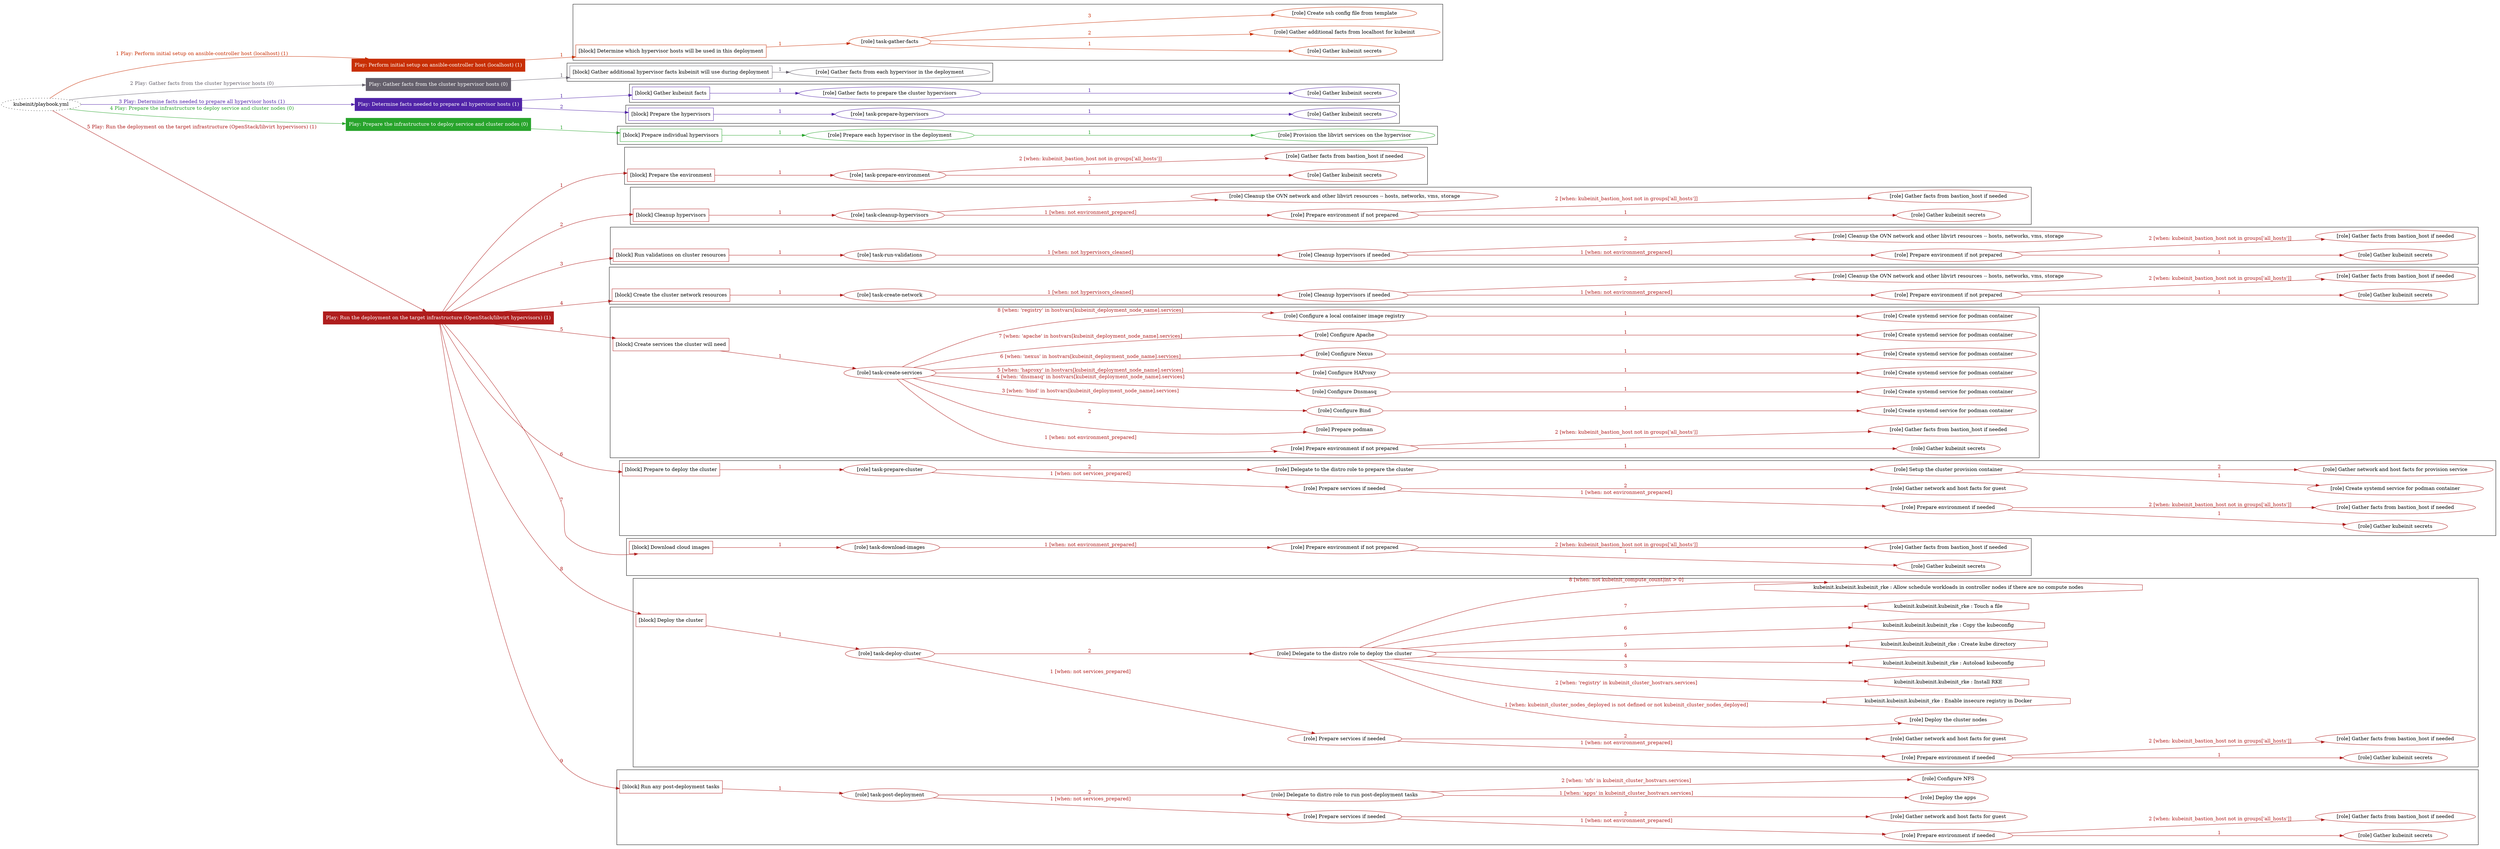 digraph {
	graph [concentrate=true ordering=in rankdir=LR ratio=fill]
	edge [esep=5 sep=10]
	"kubeinit/playbook.yml" [URL="/home/runner/work/kubeinit/kubeinit/kubeinit/playbook.yml" id=playbook_e102ea90 style=dotted]
	"kubeinit/playbook.yml" -> play_6187441b [label="1 Play: Perform initial setup on ansible-controller host (localhost) (1)" color="#c82f04" fontcolor="#c82f04" id=edge_play_6187441b labeltooltip="1 Play: Perform initial setup on ansible-controller host (localhost) (1)" tooltip="1 Play: Perform initial setup on ansible-controller host (localhost) (1)"]
	subgraph "Play: Perform initial setup on ansible-controller host (localhost) (1)" {
		play_6187441b [label="Play: Perform initial setup on ansible-controller host (localhost) (1)" URL="/home/runner/work/kubeinit/kubeinit/kubeinit/playbook.yml" color="#c82f04" fontcolor="#ffffff" id=play_6187441b shape=box style=filled tooltip=localhost]
		play_6187441b -> block_0e5b1574 [label=1 color="#c82f04" fontcolor="#c82f04" id=edge_block_0e5b1574 labeltooltip=1 tooltip=1]
		subgraph cluster_block_0e5b1574 {
			block_0e5b1574 [label="[block] Determine which hypervisor hosts will be used in this deployment" URL="/home/runner/work/kubeinit/kubeinit/kubeinit/playbook.yml" color="#c82f04" id=block_0e5b1574 labeltooltip="Determine which hypervisor hosts will be used in this deployment" shape=box tooltip="Determine which hypervisor hosts will be used in this deployment"]
			block_0e5b1574 -> role_66e6388e [label="1 " color="#c82f04" fontcolor="#c82f04" id=edge_role_66e6388e labeltooltip="1 " tooltip="1 "]
			subgraph "task-gather-facts" {
				role_66e6388e [label="[role] task-gather-facts" URL="/home/runner/work/kubeinit/kubeinit/kubeinit/playbook.yml" color="#c82f04" id=role_66e6388e tooltip="task-gather-facts"]
				role_66e6388e -> role_707f0602 [label="1 " color="#c82f04" fontcolor="#c82f04" id=edge_role_707f0602 labeltooltip="1 " tooltip="1 "]
				subgraph "Gather kubeinit secrets" {
					role_707f0602 [label="[role] Gather kubeinit secrets" URL="/home/runner/.ansible/collections/ansible_collections/kubeinit/kubeinit/roles/kubeinit_prepare/tasks/build_hypervisors_group.yml" color="#c82f04" id=role_707f0602 tooltip="Gather kubeinit secrets"]
				}
				role_66e6388e -> role_6b3d09b1 [label="2 " color="#c82f04" fontcolor="#c82f04" id=edge_role_6b3d09b1 labeltooltip="2 " tooltip="2 "]
				subgraph "Gather additional facts from localhost for kubeinit" {
					role_6b3d09b1 [label="[role] Gather additional facts from localhost for kubeinit" URL="/home/runner/.ansible/collections/ansible_collections/kubeinit/kubeinit/roles/kubeinit_prepare/tasks/build_hypervisors_group.yml" color="#c82f04" id=role_6b3d09b1 tooltip="Gather additional facts from localhost for kubeinit"]
				}
				role_66e6388e -> role_1ed61af4 [label="3 " color="#c82f04" fontcolor="#c82f04" id=edge_role_1ed61af4 labeltooltip="3 " tooltip="3 "]
				subgraph "Create ssh config file from template" {
					role_1ed61af4 [label="[role] Create ssh config file from template" URL="/home/runner/.ansible/collections/ansible_collections/kubeinit/kubeinit/roles/kubeinit_prepare/tasks/build_hypervisors_group.yml" color="#c82f04" id=role_1ed61af4 tooltip="Create ssh config file from template"]
				}
			}
		}
	}
	"kubeinit/playbook.yml" -> play_e022465c [label="2 Play: Gather facts from the cluster hypervisor hosts (0)" color="#65606c" fontcolor="#65606c" id=edge_play_e022465c labeltooltip="2 Play: Gather facts from the cluster hypervisor hosts (0)" tooltip="2 Play: Gather facts from the cluster hypervisor hosts (0)"]
	subgraph "Play: Gather facts from the cluster hypervisor hosts (0)" {
		play_e022465c [label="Play: Gather facts from the cluster hypervisor hosts (0)" URL="/home/runner/work/kubeinit/kubeinit/kubeinit/playbook.yml" color="#65606c" fontcolor="#ffffff" id=play_e022465c shape=box style=filled tooltip="Play: Gather facts from the cluster hypervisor hosts (0)"]
		play_e022465c -> block_4cf8e955 [label=1 color="#65606c" fontcolor="#65606c" id=edge_block_4cf8e955 labeltooltip=1 tooltip=1]
		subgraph cluster_block_4cf8e955 {
			block_4cf8e955 [label="[block] Gather additional hypervisor facts kubeinit will use during deployment" URL="/home/runner/work/kubeinit/kubeinit/kubeinit/playbook.yml" color="#65606c" id=block_4cf8e955 labeltooltip="Gather additional hypervisor facts kubeinit will use during deployment" shape=box tooltip="Gather additional hypervisor facts kubeinit will use during deployment"]
			block_4cf8e955 -> role_28fcd693 [label="1 " color="#65606c" fontcolor="#65606c" id=edge_role_28fcd693 labeltooltip="1 " tooltip="1 "]
			subgraph "Gather facts from each hypervisor in the deployment" {
				role_28fcd693 [label="[role] Gather facts from each hypervisor in the deployment" URL="/home/runner/work/kubeinit/kubeinit/kubeinit/playbook.yml" color="#65606c" id=role_28fcd693 tooltip="Gather facts from each hypervisor in the deployment"]
			}
		}
	}
	"kubeinit/playbook.yml" -> play_ebb158ae [label="3 Play: Determine facts needed to prepare all hypervisor hosts (1)" color="#5124a8" fontcolor="#5124a8" id=edge_play_ebb158ae labeltooltip="3 Play: Determine facts needed to prepare all hypervisor hosts (1)" tooltip="3 Play: Determine facts needed to prepare all hypervisor hosts (1)"]
	subgraph "Play: Determine facts needed to prepare all hypervisor hosts (1)" {
		play_ebb158ae [label="Play: Determine facts needed to prepare all hypervisor hosts (1)" URL="/home/runner/work/kubeinit/kubeinit/kubeinit/playbook.yml" color="#5124a8" fontcolor="#ffffff" id=play_ebb158ae shape=box style=filled tooltip=localhost]
		play_ebb158ae -> block_7562e26b [label=1 color="#5124a8" fontcolor="#5124a8" id=edge_block_7562e26b labeltooltip=1 tooltip=1]
		subgraph cluster_block_7562e26b {
			block_7562e26b [label="[block] Gather kubeinit facts" URL="/home/runner/work/kubeinit/kubeinit/kubeinit/playbook.yml" color="#5124a8" id=block_7562e26b labeltooltip="Gather kubeinit facts" shape=box tooltip="Gather kubeinit facts"]
			block_7562e26b -> role_873d7841 [label="1 " color="#5124a8" fontcolor="#5124a8" id=edge_role_873d7841 labeltooltip="1 " tooltip="1 "]
			subgraph "Gather facts to prepare the cluster hypervisors" {
				role_873d7841 [label="[role] Gather facts to prepare the cluster hypervisors" URL="/home/runner/work/kubeinit/kubeinit/kubeinit/playbook.yml" color="#5124a8" id=role_873d7841 tooltip="Gather facts to prepare the cluster hypervisors"]
				role_873d7841 -> role_19d2da54 [label="1 " color="#5124a8" fontcolor="#5124a8" id=edge_role_19d2da54 labeltooltip="1 " tooltip="1 "]
				subgraph "Gather kubeinit secrets" {
					role_19d2da54 [label="[role] Gather kubeinit secrets" URL="/home/runner/.ansible/collections/ansible_collections/kubeinit/kubeinit/roles/kubeinit_prepare/tasks/gather_kubeinit_facts.yml" color="#5124a8" id=role_19d2da54 tooltip="Gather kubeinit secrets"]
				}
			}
		}
		play_ebb158ae -> block_438fd839 [label=2 color="#5124a8" fontcolor="#5124a8" id=edge_block_438fd839 labeltooltip=2 tooltip=2]
		subgraph cluster_block_438fd839 {
			block_438fd839 [label="[block] Prepare the hypervisors" URL="/home/runner/work/kubeinit/kubeinit/kubeinit/playbook.yml" color="#5124a8" id=block_438fd839 labeltooltip="Prepare the hypervisors" shape=box tooltip="Prepare the hypervisors"]
			block_438fd839 -> role_e4d85076 [label="1 " color="#5124a8" fontcolor="#5124a8" id=edge_role_e4d85076 labeltooltip="1 " tooltip="1 "]
			subgraph "task-prepare-hypervisors" {
				role_e4d85076 [label="[role] task-prepare-hypervisors" URL="/home/runner/work/kubeinit/kubeinit/kubeinit/playbook.yml" color="#5124a8" id=role_e4d85076 tooltip="task-prepare-hypervisors"]
				role_e4d85076 -> role_6e235b58 [label="1 " color="#5124a8" fontcolor="#5124a8" id=edge_role_6e235b58 labeltooltip="1 " tooltip="1 "]
				subgraph "Gather kubeinit secrets" {
					role_6e235b58 [label="[role] Gather kubeinit secrets" URL="/home/runner/.ansible/collections/ansible_collections/kubeinit/kubeinit/roles/kubeinit_prepare/tasks/gather_kubeinit_facts.yml" color="#5124a8" id=role_6e235b58 tooltip="Gather kubeinit secrets"]
				}
			}
		}
	}
	"kubeinit/playbook.yml" -> play_1bfe6e04 [label="4 Play: Prepare the infrastructure to deploy service and cluster nodes (0)" color="#28a42c" fontcolor="#28a42c" id=edge_play_1bfe6e04 labeltooltip="4 Play: Prepare the infrastructure to deploy service and cluster nodes (0)" tooltip="4 Play: Prepare the infrastructure to deploy service and cluster nodes (0)"]
	subgraph "Play: Prepare the infrastructure to deploy service and cluster nodes (0)" {
		play_1bfe6e04 [label="Play: Prepare the infrastructure to deploy service and cluster nodes (0)" URL="/home/runner/work/kubeinit/kubeinit/kubeinit/playbook.yml" color="#28a42c" fontcolor="#ffffff" id=play_1bfe6e04 shape=box style=filled tooltip="Play: Prepare the infrastructure to deploy service and cluster nodes (0)"]
		play_1bfe6e04 -> block_9d0c954e [label=1 color="#28a42c" fontcolor="#28a42c" id=edge_block_9d0c954e labeltooltip=1 tooltip=1]
		subgraph cluster_block_9d0c954e {
			block_9d0c954e [label="[block] Prepare individual hypervisors" URL="/home/runner/work/kubeinit/kubeinit/kubeinit/playbook.yml" color="#28a42c" id=block_9d0c954e labeltooltip="Prepare individual hypervisors" shape=box tooltip="Prepare individual hypervisors"]
			block_9d0c954e -> role_a74d2765 [label="1 " color="#28a42c" fontcolor="#28a42c" id=edge_role_a74d2765 labeltooltip="1 " tooltip="1 "]
			subgraph "Prepare each hypervisor in the deployment" {
				role_a74d2765 [label="[role] Prepare each hypervisor in the deployment" URL="/home/runner/work/kubeinit/kubeinit/kubeinit/playbook.yml" color="#28a42c" id=role_a74d2765 tooltip="Prepare each hypervisor in the deployment"]
				role_a74d2765 -> role_f6eb608c [label="1 " color="#28a42c" fontcolor="#28a42c" id=edge_role_f6eb608c labeltooltip="1 " tooltip="1 "]
				subgraph "Provision the libvirt services on the hypervisor" {
					role_f6eb608c [label="[role] Provision the libvirt services on the hypervisor" URL="/home/runner/.ansible/collections/ansible_collections/kubeinit/kubeinit/roles/kubeinit_prepare/tasks/prepare_hypervisor.yml" color="#28a42c" id=role_f6eb608c tooltip="Provision the libvirt services on the hypervisor"]
				}
			}
		}
	}
	"kubeinit/playbook.yml" -> play_46f5ebb6 [label="5 Play: Run the deployment on the target infrastructure (OpenStack/libvirt hypervisors) (1)" color="#af1d1d" fontcolor="#af1d1d" id=edge_play_46f5ebb6 labeltooltip="5 Play: Run the deployment on the target infrastructure (OpenStack/libvirt hypervisors) (1)" tooltip="5 Play: Run the deployment on the target infrastructure (OpenStack/libvirt hypervisors) (1)"]
	subgraph "Play: Run the deployment on the target infrastructure (OpenStack/libvirt hypervisors) (1)" {
		play_46f5ebb6 [label="Play: Run the deployment on the target infrastructure (OpenStack/libvirt hypervisors) (1)" URL="/home/runner/work/kubeinit/kubeinit/kubeinit/playbook.yml" color="#af1d1d" fontcolor="#ffffff" id=play_46f5ebb6 shape=box style=filled tooltip=localhost]
		play_46f5ebb6 -> block_1b10bfa4 [label=1 color="#af1d1d" fontcolor="#af1d1d" id=edge_block_1b10bfa4 labeltooltip=1 tooltip=1]
		subgraph cluster_block_1b10bfa4 {
			block_1b10bfa4 [label="[block] Prepare the environment" URL="/home/runner/work/kubeinit/kubeinit/kubeinit/playbook.yml" color="#af1d1d" id=block_1b10bfa4 labeltooltip="Prepare the environment" shape=box tooltip="Prepare the environment"]
			block_1b10bfa4 -> role_88569861 [label="1 " color="#af1d1d" fontcolor="#af1d1d" id=edge_role_88569861 labeltooltip="1 " tooltip="1 "]
			subgraph "task-prepare-environment" {
				role_88569861 [label="[role] task-prepare-environment" URL="/home/runner/work/kubeinit/kubeinit/kubeinit/playbook.yml" color="#af1d1d" id=role_88569861 tooltip="task-prepare-environment"]
				role_88569861 -> role_0ba57c94 [label="1 " color="#af1d1d" fontcolor="#af1d1d" id=edge_role_0ba57c94 labeltooltip="1 " tooltip="1 "]
				subgraph "Gather kubeinit secrets" {
					role_0ba57c94 [label="[role] Gather kubeinit secrets" URL="/home/runner/.ansible/collections/ansible_collections/kubeinit/kubeinit/roles/kubeinit_prepare/tasks/gather_kubeinit_facts.yml" color="#af1d1d" id=role_0ba57c94 tooltip="Gather kubeinit secrets"]
				}
				role_88569861 -> role_d07aa9e9 [label="2 [when: kubeinit_bastion_host not in groups['all_hosts']]" color="#af1d1d" fontcolor="#af1d1d" id=edge_role_d07aa9e9 labeltooltip="2 [when: kubeinit_bastion_host not in groups['all_hosts']]" tooltip="2 [when: kubeinit_bastion_host not in groups['all_hosts']]"]
				subgraph "Gather facts from bastion_host if needed" {
					role_d07aa9e9 [label="[role] Gather facts from bastion_host if needed" URL="/home/runner/.ansible/collections/ansible_collections/kubeinit/kubeinit/roles/kubeinit_prepare/tasks/main.yml" color="#af1d1d" id=role_d07aa9e9 tooltip="Gather facts from bastion_host if needed"]
				}
			}
		}
		play_46f5ebb6 -> block_7d808171 [label=2 color="#af1d1d" fontcolor="#af1d1d" id=edge_block_7d808171 labeltooltip=2 tooltip=2]
		subgraph cluster_block_7d808171 {
			block_7d808171 [label="[block] Cleanup hypervisors" URL="/home/runner/work/kubeinit/kubeinit/kubeinit/playbook.yml" color="#af1d1d" id=block_7d808171 labeltooltip="Cleanup hypervisors" shape=box tooltip="Cleanup hypervisors"]
			block_7d808171 -> role_8ce856da [label="1 " color="#af1d1d" fontcolor="#af1d1d" id=edge_role_8ce856da labeltooltip="1 " tooltip="1 "]
			subgraph "task-cleanup-hypervisors" {
				role_8ce856da [label="[role] task-cleanup-hypervisors" URL="/home/runner/work/kubeinit/kubeinit/kubeinit/playbook.yml" color="#af1d1d" id=role_8ce856da tooltip="task-cleanup-hypervisors"]
				role_8ce856da -> role_08b3b319 [label="1 [when: not environment_prepared]" color="#af1d1d" fontcolor="#af1d1d" id=edge_role_08b3b319 labeltooltip="1 [when: not environment_prepared]" tooltip="1 [when: not environment_prepared]"]
				subgraph "Prepare environment if not prepared" {
					role_08b3b319 [label="[role] Prepare environment if not prepared" URL="/home/runner/.ansible/collections/ansible_collections/kubeinit/kubeinit/roles/kubeinit_libvirt/tasks/cleanup_hypervisors.yml" color="#af1d1d" id=role_08b3b319 tooltip="Prepare environment if not prepared"]
					role_08b3b319 -> role_3451d507 [label="1 " color="#af1d1d" fontcolor="#af1d1d" id=edge_role_3451d507 labeltooltip="1 " tooltip="1 "]
					subgraph "Gather kubeinit secrets" {
						role_3451d507 [label="[role] Gather kubeinit secrets" URL="/home/runner/.ansible/collections/ansible_collections/kubeinit/kubeinit/roles/kubeinit_prepare/tasks/gather_kubeinit_facts.yml" color="#af1d1d" id=role_3451d507 tooltip="Gather kubeinit secrets"]
					}
					role_08b3b319 -> role_2ed86957 [label="2 [when: kubeinit_bastion_host not in groups['all_hosts']]" color="#af1d1d" fontcolor="#af1d1d" id=edge_role_2ed86957 labeltooltip="2 [when: kubeinit_bastion_host not in groups['all_hosts']]" tooltip="2 [when: kubeinit_bastion_host not in groups['all_hosts']]"]
					subgraph "Gather facts from bastion_host if needed" {
						role_2ed86957 [label="[role] Gather facts from bastion_host if needed" URL="/home/runner/.ansible/collections/ansible_collections/kubeinit/kubeinit/roles/kubeinit_prepare/tasks/main.yml" color="#af1d1d" id=role_2ed86957 tooltip="Gather facts from bastion_host if needed"]
					}
				}
				role_8ce856da -> role_ced859a7 [label="2 " color="#af1d1d" fontcolor="#af1d1d" id=edge_role_ced859a7 labeltooltip="2 " tooltip="2 "]
				subgraph "Cleanup the OVN network and other libvirt resources -- hosts, networks, vms, storage" {
					role_ced859a7 [label="[role] Cleanup the OVN network and other libvirt resources -- hosts, networks, vms, storage" URL="/home/runner/.ansible/collections/ansible_collections/kubeinit/kubeinit/roles/kubeinit_libvirt/tasks/cleanup_hypervisors.yml" color="#af1d1d" id=role_ced859a7 tooltip="Cleanup the OVN network and other libvirt resources -- hosts, networks, vms, storage"]
				}
			}
		}
		play_46f5ebb6 -> block_68f92ebb [label=3 color="#af1d1d" fontcolor="#af1d1d" id=edge_block_68f92ebb labeltooltip=3 tooltip=3]
		subgraph cluster_block_68f92ebb {
			block_68f92ebb [label="[block] Run validations on cluster resources" URL="/home/runner/work/kubeinit/kubeinit/kubeinit/playbook.yml" color="#af1d1d" id=block_68f92ebb labeltooltip="Run validations on cluster resources" shape=box tooltip="Run validations on cluster resources"]
			block_68f92ebb -> role_139b3692 [label="1 " color="#af1d1d" fontcolor="#af1d1d" id=edge_role_139b3692 labeltooltip="1 " tooltip="1 "]
			subgraph "task-run-validations" {
				role_139b3692 [label="[role] task-run-validations" URL="/home/runner/work/kubeinit/kubeinit/kubeinit/playbook.yml" color="#af1d1d" id=role_139b3692 tooltip="task-run-validations"]
				role_139b3692 -> role_62ed8fa6 [label="1 [when: not hypervisors_cleaned]" color="#af1d1d" fontcolor="#af1d1d" id=edge_role_62ed8fa6 labeltooltip="1 [when: not hypervisors_cleaned]" tooltip="1 [when: not hypervisors_cleaned]"]
				subgraph "Cleanup hypervisors if needed" {
					role_62ed8fa6 [label="[role] Cleanup hypervisors if needed" URL="/home/runner/.ansible/collections/ansible_collections/kubeinit/kubeinit/roles/kubeinit_validations/tasks/main.yml" color="#af1d1d" id=role_62ed8fa6 tooltip="Cleanup hypervisors if needed"]
					role_62ed8fa6 -> role_ff6bb564 [label="1 [when: not environment_prepared]" color="#af1d1d" fontcolor="#af1d1d" id=edge_role_ff6bb564 labeltooltip="1 [when: not environment_prepared]" tooltip="1 [when: not environment_prepared]"]
					subgraph "Prepare environment if not prepared" {
						role_ff6bb564 [label="[role] Prepare environment if not prepared" URL="/home/runner/.ansible/collections/ansible_collections/kubeinit/kubeinit/roles/kubeinit_libvirt/tasks/cleanup_hypervisors.yml" color="#af1d1d" id=role_ff6bb564 tooltip="Prepare environment if not prepared"]
						role_ff6bb564 -> role_ecf41df1 [label="1 " color="#af1d1d" fontcolor="#af1d1d" id=edge_role_ecf41df1 labeltooltip="1 " tooltip="1 "]
						subgraph "Gather kubeinit secrets" {
							role_ecf41df1 [label="[role] Gather kubeinit secrets" URL="/home/runner/.ansible/collections/ansible_collections/kubeinit/kubeinit/roles/kubeinit_prepare/tasks/gather_kubeinit_facts.yml" color="#af1d1d" id=role_ecf41df1 tooltip="Gather kubeinit secrets"]
						}
						role_ff6bb564 -> role_4d4f5a2f [label="2 [when: kubeinit_bastion_host not in groups['all_hosts']]" color="#af1d1d" fontcolor="#af1d1d" id=edge_role_4d4f5a2f labeltooltip="2 [when: kubeinit_bastion_host not in groups['all_hosts']]" tooltip="2 [when: kubeinit_bastion_host not in groups['all_hosts']]"]
						subgraph "Gather facts from bastion_host if needed" {
							role_4d4f5a2f [label="[role] Gather facts from bastion_host if needed" URL="/home/runner/.ansible/collections/ansible_collections/kubeinit/kubeinit/roles/kubeinit_prepare/tasks/main.yml" color="#af1d1d" id=role_4d4f5a2f tooltip="Gather facts from bastion_host if needed"]
						}
					}
					role_62ed8fa6 -> role_68383c48 [label="2 " color="#af1d1d" fontcolor="#af1d1d" id=edge_role_68383c48 labeltooltip="2 " tooltip="2 "]
					subgraph "Cleanup the OVN network and other libvirt resources -- hosts, networks, vms, storage" {
						role_68383c48 [label="[role] Cleanup the OVN network and other libvirt resources -- hosts, networks, vms, storage" URL="/home/runner/.ansible/collections/ansible_collections/kubeinit/kubeinit/roles/kubeinit_libvirt/tasks/cleanup_hypervisors.yml" color="#af1d1d" id=role_68383c48 tooltip="Cleanup the OVN network and other libvirt resources -- hosts, networks, vms, storage"]
					}
				}
			}
		}
		play_46f5ebb6 -> block_bd8ee1a8 [label=4 color="#af1d1d" fontcolor="#af1d1d" id=edge_block_bd8ee1a8 labeltooltip=4 tooltip=4]
		subgraph cluster_block_bd8ee1a8 {
			block_bd8ee1a8 [label="[block] Create the cluster network resources" URL="/home/runner/work/kubeinit/kubeinit/kubeinit/playbook.yml" color="#af1d1d" id=block_bd8ee1a8 labeltooltip="Create the cluster network resources" shape=box tooltip="Create the cluster network resources"]
			block_bd8ee1a8 -> role_d8ff86d9 [label="1 " color="#af1d1d" fontcolor="#af1d1d" id=edge_role_d8ff86d9 labeltooltip="1 " tooltip="1 "]
			subgraph "task-create-network" {
				role_d8ff86d9 [label="[role] task-create-network" URL="/home/runner/work/kubeinit/kubeinit/kubeinit/playbook.yml" color="#af1d1d" id=role_d8ff86d9 tooltip="task-create-network"]
				role_d8ff86d9 -> role_20b65e3b [label="1 [when: not hypervisors_cleaned]" color="#af1d1d" fontcolor="#af1d1d" id=edge_role_20b65e3b labeltooltip="1 [when: not hypervisors_cleaned]" tooltip="1 [when: not hypervisors_cleaned]"]
				subgraph "Cleanup hypervisors if needed" {
					role_20b65e3b [label="[role] Cleanup hypervisors if needed" URL="/home/runner/.ansible/collections/ansible_collections/kubeinit/kubeinit/roles/kubeinit_libvirt/tasks/create_network.yml" color="#af1d1d" id=role_20b65e3b tooltip="Cleanup hypervisors if needed"]
					role_20b65e3b -> role_d666315d [label="1 [when: not environment_prepared]" color="#af1d1d" fontcolor="#af1d1d" id=edge_role_d666315d labeltooltip="1 [when: not environment_prepared]" tooltip="1 [when: not environment_prepared]"]
					subgraph "Prepare environment if not prepared" {
						role_d666315d [label="[role] Prepare environment if not prepared" URL="/home/runner/.ansible/collections/ansible_collections/kubeinit/kubeinit/roles/kubeinit_libvirt/tasks/cleanup_hypervisors.yml" color="#af1d1d" id=role_d666315d tooltip="Prepare environment if not prepared"]
						role_d666315d -> role_b00c8eaf [label="1 " color="#af1d1d" fontcolor="#af1d1d" id=edge_role_b00c8eaf labeltooltip="1 " tooltip="1 "]
						subgraph "Gather kubeinit secrets" {
							role_b00c8eaf [label="[role] Gather kubeinit secrets" URL="/home/runner/.ansible/collections/ansible_collections/kubeinit/kubeinit/roles/kubeinit_prepare/tasks/gather_kubeinit_facts.yml" color="#af1d1d" id=role_b00c8eaf tooltip="Gather kubeinit secrets"]
						}
						role_d666315d -> role_712a1bcb [label="2 [when: kubeinit_bastion_host not in groups['all_hosts']]" color="#af1d1d" fontcolor="#af1d1d" id=edge_role_712a1bcb labeltooltip="2 [when: kubeinit_bastion_host not in groups['all_hosts']]" tooltip="2 [when: kubeinit_bastion_host not in groups['all_hosts']]"]
						subgraph "Gather facts from bastion_host if needed" {
							role_712a1bcb [label="[role] Gather facts from bastion_host if needed" URL="/home/runner/.ansible/collections/ansible_collections/kubeinit/kubeinit/roles/kubeinit_prepare/tasks/main.yml" color="#af1d1d" id=role_712a1bcb tooltip="Gather facts from bastion_host if needed"]
						}
					}
					role_20b65e3b -> role_858050f7 [label="2 " color="#af1d1d" fontcolor="#af1d1d" id=edge_role_858050f7 labeltooltip="2 " tooltip="2 "]
					subgraph "Cleanup the OVN network and other libvirt resources -- hosts, networks, vms, storage" {
						role_858050f7 [label="[role] Cleanup the OVN network and other libvirt resources -- hosts, networks, vms, storage" URL="/home/runner/.ansible/collections/ansible_collections/kubeinit/kubeinit/roles/kubeinit_libvirt/tasks/cleanup_hypervisors.yml" color="#af1d1d" id=role_858050f7 tooltip="Cleanup the OVN network and other libvirt resources -- hosts, networks, vms, storage"]
					}
				}
			}
		}
		play_46f5ebb6 -> block_fbc348f7 [label=5 color="#af1d1d" fontcolor="#af1d1d" id=edge_block_fbc348f7 labeltooltip=5 tooltip=5]
		subgraph cluster_block_fbc348f7 {
			block_fbc348f7 [label="[block] Create services the cluster will need" URL="/home/runner/work/kubeinit/kubeinit/kubeinit/playbook.yml" color="#af1d1d" id=block_fbc348f7 labeltooltip="Create services the cluster will need" shape=box tooltip="Create services the cluster will need"]
			block_fbc348f7 -> role_3e7c27b5 [label="1 " color="#af1d1d" fontcolor="#af1d1d" id=edge_role_3e7c27b5 labeltooltip="1 " tooltip="1 "]
			subgraph "task-create-services" {
				role_3e7c27b5 [label="[role] task-create-services" URL="/home/runner/work/kubeinit/kubeinit/kubeinit/playbook.yml" color="#af1d1d" id=role_3e7c27b5 tooltip="task-create-services"]
				role_3e7c27b5 -> role_a74c0888 [label="1 [when: not environment_prepared]" color="#af1d1d" fontcolor="#af1d1d" id=edge_role_a74c0888 labeltooltip="1 [when: not environment_prepared]" tooltip="1 [when: not environment_prepared]"]
				subgraph "Prepare environment if not prepared" {
					role_a74c0888 [label="[role] Prepare environment if not prepared" URL="/home/runner/.ansible/collections/ansible_collections/kubeinit/kubeinit/roles/kubeinit_services/tasks/main.yml" color="#af1d1d" id=role_a74c0888 tooltip="Prepare environment if not prepared"]
					role_a74c0888 -> role_619fbca6 [label="1 " color="#af1d1d" fontcolor="#af1d1d" id=edge_role_619fbca6 labeltooltip="1 " tooltip="1 "]
					subgraph "Gather kubeinit secrets" {
						role_619fbca6 [label="[role] Gather kubeinit secrets" URL="/home/runner/.ansible/collections/ansible_collections/kubeinit/kubeinit/roles/kubeinit_prepare/tasks/gather_kubeinit_facts.yml" color="#af1d1d" id=role_619fbca6 tooltip="Gather kubeinit secrets"]
					}
					role_a74c0888 -> role_47551ca8 [label="2 [when: kubeinit_bastion_host not in groups['all_hosts']]" color="#af1d1d" fontcolor="#af1d1d" id=edge_role_47551ca8 labeltooltip="2 [when: kubeinit_bastion_host not in groups['all_hosts']]" tooltip="2 [when: kubeinit_bastion_host not in groups['all_hosts']]"]
					subgraph "Gather facts from bastion_host if needed" {
						role_47551ca8 [label="[role] Gather facts from bastion_host if needed" URL="/home/runner/.ansible/collections/ansible_collections/kubeinit/kubeinit/roles/kubeinit_prepare/tasks/main.yml" color="#af1d1d" id=role_47551ca8 tooltip="Gather facts from bastion_host if needed"]
					}
				}
				role_3e7c27b5 -> role_11b1e13f [label="2 " color="#af1d1d" fontcolor="#af1d1d" id=edge_role_11b1e13f labeltooltip="2 " tooltip="2 "]
				subgraph "Prepare podman" {
					role_11b1e13f [label="[role] Prepare podman" URL="/home/runner/.ansible/collections/ansible_collections/kubeinit/kubeinit/roles/kubeinit_services/tasks/00_create_service_pod.yml" color="#af1d1d" id=role_11b1e13f tooltip="Prepare podman"]
				}
				role_3e7c27b5 -> role_d62b4b9b [label="3 [when: 'bind' in hostvars[kubeinit_deployment_node_name].services]" color="#af1d1d" fontcolor="#af1d1d" id=edge_role_d62b4b9b labeltooltip="3 [when: 'bind' in hostvars[kubeinit_deployment_node_name].services]" tooltip="3 [when: 'bind' in hostvars[kubeinit_deployment_node_name].services]"]
				subgraph "Configure Bind" {
					role_d62b4b9b [label="[role] Configure Bind" URL="/home/runner/.ansible/collections/ansible_collections/kubeinit/kubeinit/roles/kubeinit_services/tasks/start_services_containers.yml" color="#af1d1d" id=role_d62b4b9b tooltip="Configure Bind"]
					role_d62b4b9b -> role_306e8487 [label="1 " color="#af1d1d" fontcolor="#af1d1d" id=edge_role_306e8487 labeltooltip="1 " tooltip="1 "]
					subgraph "Create systemd service for podman container" {
						role_306e8487 [label="[role] Create systemd service for podman container" URL="/home/runner/.ansible/collections/ansible_collections/kubeinit/kubeinit/roles/kubeinit_bind/tasks/main.yml" color="#af1d1d" id=role_306e8487 tooltip="Create systemd service for podman container"]
					}
				}
				role_3e7c27b5 -> role_767da87e [label="4 [when: 'dnsmasq' in hostvars[kubeinit_deployment_node_name].services]" color="#af1d1d" fontcolor="#af1d1d" id=edge_role_767da87e labeltooltip="4 [when: 'dnsmasq' in hostvars[kubeinit_deployment_node_name].services]" tooltip="4 [when: 'dnsmasq' in hostvars[kubeinit_deployment_node_name].services]"]
				subgraph "Configure Dnsmasq" {
					role_767da87e [label="[role] Configure Dnsmasq" URL="/home/runner/.ansible/collections/ansible_collections/kubeinit/kubeinit/roles/kubeinit_services/tasks/start_services_containers.yml" color="#af1d1d" id=role_767da87e tooltip="Configure Dnsmasq"]
					role_767da87e -> role_05e4fff7 [label="1 " color="#af1d1d" fontcolor="#af1d1d" id=edge_role_05e4fff7 labeltooltip="1 " tooltip="1 "]
					subgraph "Create systemd service for podman container" {
						role_05e4fff7 [label="[role] Create systemd service for podman container" URL="/home/runner/.ansible/collections/ansible_collections/kubeinit/kubeinit/roles/kubeinit_dnsmasq/tasks/main.yml" color="#af1d1d" id=role_05e4fff7 tooltip="Create systemd service for podman container"]
					}
				}
				role_3e7c27b5 -> role_34b21b4b [label="5 [when: 'haproxy' in hostvars[kubeinit_deployment_node_name].services]" color="#af1d1d" fontcolor="#af1d1d" id=edge_role_34b21b4b labeltooltip="5 [when: 'haproxy' in hostvars[kubeinit_deployment_node_name].services]" tooltip="5 [when: 'haproxy' in hostvars[kubeinit_deployment_node_name].services]"]
				subgraph "Configure HAProxy" {
					role_34b21b4b [label="[role] Configure HAProxy" URL="/home/runner/.ansible/collections/ansible_collections/kubeinit/kubeinit/roles/kubeinit_services/tasks/start_services_containers.yml" color="#af1d1d" id=role_34b21b4b tooltip="Configure HAProxy"]
					role_34b21b4b -> role_740d54e0 [label="1 " color="#af1d1d" fontcolor="#af1d1d" id=edge_role_740d54e0 labeltooltip="1 " tooltip="1 "]
					subgraph "Create systemd service for podman container" {
						role_740d54e0 [label="[role] Create systemd service for podman container" URL="/home/runner/.ansible/collections/ansible_collections/kubeinit/kubeinit/roles/kubeinit_haproxy/tasks/main.yml" color="#af1d1d" id=role_740d54e0 tooltip="Create systemd service for podman container"]
					}
				}
				role_3e7c27b5 -> role_93412c89 [label="6 [when: 'nexus' in hostvars[kubeinit_deployment_node_name].services]" color="#af1d1d" fontcolor="#af1d1d" id=edge_role_93412c89 labeltooltip="6 [when: 'nexus' in hostvars[kubeinit_deployment_node_name].services]" tooltip="6 [when: 'nexus' in hostvars[kubeinit_deployment_node_name].services]"]
				subgraph "Configure Nexus" {
					role_93412c89 [label="[role] Configure Nexus" URL="/home/runner/.ansible/collections/ansible_collections/kubeinit/kubeinit/roles/kubeinit_services/tasks/start_services_containers.yml" color="#af1d1d" id=role_93412c89 tooltip="Configure Nexus"]
					role_93412c89 -> role_40200708 [label="1 " color="#af1d1d" fontcolor="#af1d1d" id=edge_role_40200708 labeltooltip="1 " tooltip="1 "]
					subgraph "Create systemd service for podman container" {
						role_40200708 [label="[role] Create systemd service for podman container" URL="/home/runner/.ansible/collections/ansible_collections/kubeinit/kubeinit/roles/kubeinit_nexus/tasks/main.yml" color="#af1d1d" id=role_40200708 tooltip="Create systemd service for podman container"]
					}
				}
				role_3e7c27b5 -> role_af8f3cd7 [label="7 [when: 'apache' in hostvars[kubeinit_deployment_node_name].services]" color="#af1d1d" fontcolor="#af1d1d" id=edge_role_af8f3cd7 labeltooltip="7 [when: 'apache' in hostvars[kubeinit_deployment_node_name].services]" tooltip="7 [when: 'apache' in hostvars[kubeinit_deployment_node_name].services]"]
				subgraph "Configure Apache" {
					role_af8f3cd7 [label="[role] Configure Apache" URL="/home/runner/.ansible/collections/ansible_collections/kubeinit/kubeinit/roles/kubeinit_services/tasks/start_services_containers.yml" color="#af1d1d" id=role_af8f3cd7 tooltip="Configure Apache"]
					role_af8f3cd7 -> role_8a6e2778 [label="1 " color="#af1d1d" fontcolor="#af1d1d" id=edge_role_8a6e2778 labeltooltip="1 " tooltip="1 "]
					subgraph "Create systemd service for podman container" {
						role_8a6e2778 [label="[role] Create systemd service for podman container" URL="/home/runner/.ansible/collections/ansible_collections/kubeinit/kubeinit/roles/kubeinit_apache/tasks/main.yml" color="#af1d1d" id=role_8a6e2778 tooltip="Create systemd service for podman container"]
					}
				}
				role_3e7c27b5 -> role_31c04c43 [label="8 [when: 'registry' in hostvars[kubeinit_deployment_node_name].services]" color="#af1d1d" fontcolor="#af1d1d" id=edge_role_31c04c43 labeltooltip="8 [when: 'registry' in hostvars[kubeinit_deployment_node_name].services]" tooltip="8 [when: 'registry' in hostvars[kubeinit_deployment_node_name].services]"]
				subgraph "Configure a local container image registry" {
					role_31c04c43 [label="[role] Configure a local container image registry" URL="/home/runner/.ansible/collections/ansible_collections/kubeinit/kubeinit/roles/kubeinit_services/tasks/start_services_containers.yml" color="#af1d1d" id=role_31c04c43 tooltip="Configure a local container image registry"]
					role_31c04c43 -> role_ff8c07e6 [label="1 " color="#af1d1d" fontcolor="#af1d1d" id=edge_role_ff8c07e6 labeltooltip="1 " tooltip="1 "]
					subgraph "Create systemd service for podman container" {
						role_ff8c07e6 [label="[role] Create systemd service for podman container" URL="/home/runner/.ansible/collections/ansible_collections/kubeinit/kubeinit/roles/kubeinit_registry/tasks/main.yml" color="#af1d1d" id=role_ff8c07e6 tooltip="Create systemd service for podman container"]
					}
				}
			}
		}
		play_46f5ebb6 -> block_e5432b48 [label=6 color="#af1d1d" fontcolor="#af1d1d" id=edge_block_e5432b48 labeltooltip=6 tooltip=6]
		subgraph cluster_block_e5432b48 {
			block_e5432b48 [label="[block] Prepare to deploy the cluster" URL="/home/runner/work/kubeinit/kubeinit/kubeinit/playbook.yml" color="#af1d1d" id=block_e5432b48 labeltooltip="Prepare to deploy the cluster" shape=box tooltip="Prepare to deploy the cluster"]
			block_e5432b48 -> role_e4293fcf [label="1 " color="#af1d1d" fontcolor="#af1d1d" id=edge_role_e4293fcf labeltooltip="1 " tooltip="1 "]
			subgraph "task-prepare-cluster" {
				role_e4293fcf [label="[role] task-prepare-cluster" URL="/home/runner/work/kubeinit/kubeinit/kubeinit/playbook.yml" color="#af1d1d" id=role_e4293fcf tooltip="task-prepare-cluster"]
				role_e4293fcf -> role_246a6dfb [label="1 [when: not services_prepared]" color="#af1d1d" fontcolor="#af1d1d" id=edge_role_246a6dfb labeltooltip="1 [when: not services_prepared]" tooltip="1 [when: not services_prepared]"]
				subgraph "Prepare services if needed" {
					role_246a6dfb [label="[role] Prepare services if needed" URL="/home/runner/.ansible/collections/ansible_collections/kubeinit/kubeinit/roles/kubeinit_prepare/tasks/prepare_cluster.yml" color="#af1d1d" id=role_246a6dfb tooltip="Prepare services if needed"]
					role_246a6dfb -> role_3dad5d61 [label="1 [when: not environment_prepared]" color="#af1d1d" fontcolor="#af1d1d" id=edge_role_3dad5d61 labeltooltip="1 [when: not environment_prepared]" tooltip="1 [when: not environment_prepared]"]
					subgraph "Prepare environment if needed" {
						role_3dad5d61 [label="[role] Prepare environment if needed" URL="/home/runner/.ansible/collections/ansible_collections/kubeinit/kubeinit/roles/kubeinit_services/tasks/prepare_services.yml" color="#af1d1d" id=role_3dad5d61 tooltip="Prepare environment if needed"]
						role_3dad5d61 -> role_0bd0f9fb [label="1 " color="#af1d1d" fontcolor="#af1d1d" id=edge_role_0bd0f9fb labeltooltip="1 " tooltip="1 "]
						subgraph "Gather kubeinit secrets" {
							role_0bd0f9fb [label="[role] Gather kubeinit secrets" URL="/home/runner/.ansible/collections/ansible_collections/kubeinit/kubeinit/roles/kubeinit_prepare/tasks/gather_kubeinit_facts.yml" color="#af1d1d" id=role_0bd0f9fb tooltip="Gather kubeinit secrets"]
						}
						role_3dad5d61 -> role_53359d5f [label="2 [when: kubeinit_bastion_host not in groups['all_hosts']]" color="#af1d1d" fontcolor="#af1d1d" id=edge_role_53359d5f labeltooltip="2 [when: kubeinit_bastion_host not in groups['all_hosts']]" tooltip="2 [when: kubeinit_bastion_host not in groups['all_hosts']]"]
						subgraph "Gather facts from bastion_host if needed" {
							role_53359d5f [label="[role] Gather facts from bastion_host if needed" URL="/home/runner/.ansible/collections/ansible_collections/kubeinit/kubeinit/roles/kubeinit_prepare/tasks/main.yml" color="#af1d1d" id=role_53359d5f tooltip="Gather facts from bastion_host if needed"]
						}
					}
					role_246a6dfb -> role_de35ffd6 [label="2 " color="#af1d1d" fontcolor="#af1d1d" id=edge_role_de35ffd6 labeltooltip="2 " tooltip="2 "]
					subgraph "Gather network and host facts for guest" {
						role_de35ffd6 [label="[role] Gather network and host facts for guest" URL="/home/runner/.ansible/collections/ansible_collections/kubeinit/kubeinit/roles/kubeinit_services/tasks/prepare_services.yml" color="#af1d1d" id=role_de35ffd6 tooltip="Gather network and host facts for guest"]
					}
				}
				role_e4293fcf -> role_10efec03 [label="2 " color="#af1d1d" fontcolor="#af1d1d" id=edge_role_10efec03 labeltooltip="2 " tooltip="2 "]
				subgraph "Delegate to the distro role to prepare the cluster" {
					role_10efec03 [label="[role] Delegate to the distro role to prepare the cluster" URL="/home/runner/.ansible/collections/ansible_collections/kubeinit/kubeinit/roles/kubeinit_prepare/tasks/prepare_cluster.yml" color="#af1d1d" id=role_10efec03 tooltip="Delegate to the distro role to prepare the cluster"]
					role_10efec03 -> role_3ec25ab9 [label="1 " color="#af1d1d" fontcolor="#af1d1d" id=edge_role_3ec25ab9 labeltooltip="1 " tooltip="1 "]
					subgraph "Setup the cluster provision container" {
						role_3ec25ab9 [label="[role] Setup the cluster provision container" URL="/home/runner/.ansible/collections/ansible_collections/kubeinit/kubeinit/roles/kubeinit_rke/tasks/prepare_cluster.yml" color="#af1d1d" id=role_3ec25ab9 tooltip="Setup the cluster provision container"]
						role_3ec25ab9 -> role_3ab63863 [label="1 " color="#af1d1d" fontcolor="#af1d1d" id=edge_role_3ab63863 labeltooltip="1 " tooltip="1 "]
						subgraph "Create systemd service for podman container" {
							role_3ab63863 [label="[role] Create systemd service for podman container" URL="/home/runner/.ansible/collections/ansible_collections/kubeinit/kubeinit/roles/kubeinit_services/tasks/create_provision_container.yml" color="#af1d1d" id=role_3ab63863 tooltip="Create systemd service for podman container"]
						}
						role_3ec25ab9 -> role_d29b78be [label="2 " color="#af1d1d" fontcolor="#af1d1d" id=edge_role_d29b78be labeltooltip="2 " tooltip="2 "]
						subgraph "Gather network and host facts for provision service" {
							role_d29b78be [label="[role] Gather network and host facts for provision service" URL="/home/runner/.ansible/collections/ansible_collections/kubeinit/kubeinit/roles/kubeinit_services/tasks/create_provision_container.yml" color="#af1d1d" id=role_d29b78be tooltip="Gather network and host facts for provision service"]
						}
					}
				}
			}
		}
		play_46f5ebb6 -> block_5a184fd4 [label=7 color="#af1d1d" fontcolor="#af1d1d" id=edge_block_5a184fd4 labeltooltip=7 tooltip=7]
		subgraph cluster_block_5a184fd4 {
			block_5a184fd4 [label="[block] Download cloud images" URL="/home/runner/work/kubeinit/kubeinit/kubeinit/playbook.yml" color="#af1d1d" id=block_5a184fd4 labeltooltip="Download cloud images" shape=box tooltip="Download cloud images"]
			block_5a184fd4 -> role_a97aebd0 [label="1 " color="#af1d1d" fontcolor="#af1d1d" id=edge_role_a97aebd0 labeltooltip="1 " tooltip="1 "]
			subgraph "task-download-images" {
				role_a97aebd0 [label="[role] task-download-images" URL="/home/runner/work/kubeinit/kubeinit/kubeinit/playbook.yml" color="#af1d1d" id=role_a97aebd0 tooltip="task-download-images"]
				role_a97aebd0 -> role_b9865a33 [label="1 [when: not environment_prepared]" color="#af1d1d" fontcolor="#af1d1d" id=edge_role_b9865a33 labeltooltip="1 [when: not environment_prepared]" tooltip="1 [when: not environment_prepared]"]
				subgraph "Prepare environment if not prepared" {
					role_b9865a33 [label="[role] Prepare environment if not prepared" URL="/home/runner/.ansible/collections/ansible_collections/kubeinit/kubeinit/roles/kubeinit_libvirt/tasks/download_cloud_images.yml" color="#af1d1d" id=role_b9865a33 tooltip="Prepare environment if not prepared"]
					role_b9865a33 -> role_123e7bc5 [label="1 " color="#af1d1d" fontcolor="#af1d1d" id=edge_role_123e7bc5 labeltooltip="1 " tooltip="1 "]
					subgraph "Gather kubeinit secrets" {
						role_123e7bc5 [label="[role] Gather kubeinit secrets" URL="/home/runner/.ansible/collections/ansible_collections/kubeinit/kubeinit/roles/kubeinit_prepare/tasks/gather_kubeinit_facts.yml" color="#af1d1d" id=role_123e7bc5 tooltip="Gather kubeinit secrets"]
					}
					role_b9865a33 -> role_20d5d64e [label="2 [when: kubeinit_bastion_host not in groups['all_hosts']]" color="#af1d1d" fontcolor="#af1d1d" id=edge_role_20d5d64e labeltooltip="2 [when: kubeinit_bastion_host not in groups['all_hosts']]" tooltip="2 [when: kubeinit_bastion_host not in groups['all_hosts']]"]
					subgraph "Gather facts from bastion_host if needed" {
						role_20d5d64e [label="[role] Gather facts from bastion_host if needed" URL="/home/runner/.ansible/collections/ansible_collections/kubeinit/kubeinit/roles/kubeinit_prepare/tasks/main.yml" color="#af1d1d" id=role_20d5d64e tooltip="Gather facts from bastion_host if needed"]
					}
				}
			}
		}
		play_46f5ebb6 -> block_be0b533d [label=8 color="#af1d1d" fontcolor="#af1d1d" id=edge_block_be0b533d labeltooltip=8 tooltip=8]
		subgraph cluster_block_be0b533d {
			block_be0b533d [label="[block] Deploy the cluster" URL="/home/runner/work/kubeinit/kubeinit/kubeinit/playbook.yml" color="#af1d1d" id=block_be0b533d labeltooltip="Deploy the cluster" shape=box tooltip="Deploy the cluster"]
			block_be0b533d -> role_58b4a7f6 [label="1 " color="#af1d1d" fontcolor="#af1d1d" id=edge_role_58b4a7f6 labeltooltip="1 " tooltip="1 "]
			subgraph "task-deploy-cluster" {
				role_58b4a7f6 [label="[role] task-deploy-cluster" URL="/home/runner/work/kubeinit/kubeinit/kubeinit/playbook.yml" color="#af1d1d" id=role_58b4a7f6 tooltip="task-deploy-cluster"]
				role_58b4a7f6 -> role_b7154416 [label="1 [when: not services_prepared]" color="#af1d1d" fontcolor="#af1d1d" id=edge_role_b7154416 labeltooltip="1 [when: not services_prepared]" tooltip="1 [when: not services_prepared]"]
				subgraph "Prepare services if needed" {
					role_b7154416 [label="[role] Prepare services if needed" URL="/home/runner/.ansible/collections/ansible_collections/kubeinit/kubeinit/roles/kubeinit_prepare/tasks/deploy_cluster.yml" color="#af1d1d" id=role_b7154416 tooltip="Prepare services if needed"]
					role_b7154416 -> role_a7217365 [label="1 [when: not environment_prepared]" color="#af1d1d" fontcolor="#af1d1d" id=edge_role_a7217365 labeltooltip="1 [when: not environment_prepared]" tooltip="1 [when: not environment_prepared]"]
					subgraph "Prepare environment if needed" {
						role_a7217365 [label="[role] Prepare environment if needed" URL="/home/runner/.ansible/collections/ansible_collections/kubeinit/kubeinit/roles/kubeinit_services/tasks/prepare_services.yml" color="#af1d1d" id=role_a7217365 tooltip="Prepare environment if needed"]
						role_a7217365 -> role_ec1c9c4e [label="1 " color="#af1d1d" fontcolor="#af1d1d" id=edge_role_ec1c9c4e labeltooltip="1 " tooltip="1 "]
						subgraph "Gather kubeinit secrets" {
							role_ec1c9c4e [label="[role] Gather kubeinit secrets" URL="/home/runner/.ansible/collections/ansible_collections/kubeinit/kubeinit/roles/kubeinit_prepare/tasks/gather_kubeinit_facts.yml" color="#af1d1d" id=role_ec1c9c4e tooltip="Gather kubeinit secrets"]
						}
						role_a7217365 -> role_0ab686b8 [label="2 [when: kubeinit_bastion_host not in groups['all_hosts']]" color="#af1d1d" fontcolor="#af1d1d" id=edge_role_0ab686b8 labeltooltip="2 [when: kubeinit_bastion_host not in groups['all_hosts']]" tooltip="2 [when: kubeinit_bastion_host not in groups['all_hosts']]"]
						subgraph "Gather facts from bastion_host if needed" {
							role_0ab686b8 [label="[role] Gather facts from bastion_host if needed" URL="/home/runner/.ansible/collections/ansible_collections/kubeinit/kubeinit/roles/kubeinit_prepare/tasks/main.yml" color="#af1d1d" id=role_0ab686b8 tooltip="Gather facts from bastion_host if needed"]
						}
					}
					role_b7154416 -> role_44a09fe7 [label="2 " color="#af1d1d" fontcolor="#af1d1d" id=edge_role_44a09fe7 labeltooltip="2 " tooltip="2 "]
					subgraph "Gather network and host facts for guest" {
						role_44a09fe7 [label="[role] Gather network and host facts for guest" URL="/home/runner/.ansible/collections/ansible_collections/kubeinit/kubeinit/roles/kubeinit_services/tasks/prepare_services.yml" color="#af1d1d" id=role_44a09fe7 tooltip="Gather network and host facts for guest"]
					}
				}
				role_58b4a7f6 -> role_79d2b947 [label="2 " color="#af1d1d" fontcolor="#af1d1d" id=edge_role_79d2b947 labeltooltip="2 " tooltip="2 "]
				subgraph "Delegate to the distro role to deploy the cluster" {
					role_79d2b947 [label="[role] Delegate to the distro role to deploy the cluster" URL="/home/runner/.ansible/collections/ansible_collections/kubeinit/kubeinit/roles/kubeinit_prepare/tasks/deploy_cluster.yml" color="#af1d1d" id=role_79d2b947 tooltip="Delegate to the distro role to deploy the cluster"]
					role_79d2b947 -> role_27e5079c [label="1 [when: kubeinit_cluster_nodes_deployed is not defined or not kubeinit_cluster_nodes_deployed]" color="#af1d1d" fontcolor="#af1d1d" id=edge_role_27e5079c labeltooltip="1 [when: kubeinit_cluster_nodes_deployed is not defined or not kubeinit_cluster_nodes_deployed]" tooltip="1 [when: kubeinit_cluster_nodes_deployed is not defined or not kubeinit_cluster_nodes_deployed]"]
					subgraph "Deploy the cluster nodes" {
						role_27e5079c [label="[role] Deploy the cluster nodes" URL="/home/runner/.ansible/collections/ansible_collections/kubeinit/kubeinit/roles/kubeinit_rke/tasks/main.yml" color="#af1d1d" id=role_27e5079c tooltip="Deploy the cluster nodes"]
					}
					task_4bb6692c [label="kubeinit.kubeinit.kubeinit_rke : Enable insecure registry in Docker" URL="/home/runner/.ansible/collections/ansible_collections/kubeinit/kubeinit/roles/kubeinit_rke/tasks/main.yml" color="#af1d1d" id=task_4bb6692c shape=octagon tooltip="kubeinit.kubeinit.kubeinit_rke : Enable insecure registry in Docker"]
					role_79d2b947 -> task_4bb6692c [label="2 [when: 'registry' in kubeinit_cluster_hostvars.services]" color="#af1d1d" fontcolor="#af1d1d" id=edge_task_4bb6692c labeltooltip="2 [when: 'registry' in kubeinit_cluster_hostvars.services]" tooltip="2 [when: 'registry' in kubeinit_cluster_hostvars.services]"]
					task_00b42e40 [label="kubeinit.kubeinit.kubeinit_rke : Install RKE" URL="/home/runner/.ansible/collections/ansible_collections/kubeinit/kubeinit/roles/kubeinit_rke/tasks/main.yml" color="#af1d1d" id=task_00b42e40 shape=octagon tooltip="kubeinit.kubeinit.kubeinit_rke : Install RKE"]
					role_79d2b947 -> task_00b42e40 [label="3 " color="#af1d1d" fontcolor="#af1d1d" id=edge_task_00b42e40 labeltooltip="3 " tooltip="3 "]
					task_04290ff4 [label="kubeinit.kubeinit.kubeinit_rke : Autoload kubeconfig" URL="/home/runner/.ansible/collections/ansible_collections/kubeinit/kubeinit/roles/kubeinit_rke/tasks/main.yml" color="#af1d1d" id=task_04290ff4 shape=octagon tooltip="kubeinit.kubeinit.kubeinit_rke : Autoload kubeconfig"]
					role_79d2b947 -> task_04290ff4 [label="4 " color="#af1d1d" fontcolor="#af1d1d" id=edge_task_04290ff4 labeltooltip="4 " tooltip="4 "]
					task_571db4b7 [label="kubeinit.kubeinit.kubeinit_rke : Create kube directory" URL="/home/runner/.ansible/collections/ansible_collections/kubeinit/kubeinit/roles/kubeinit_rke/tasks/main.yml" color="#af1d1d" id=task_571db4b7 shape=octagon tooltip="kubeinit.kubeinit.kubeinit_rke : Create kube directory"]
					role_79d2b947 -> task_571db4b7 [label="5 " color="#af1d1d" fontcolor="#af1d1d" id=edge_task_571db4b7 labeltooltip="5 " tooltip="5 "]
					task_29b8e65a [label="kubeinit.kubeinit.kubeinit_rke : Copy the kubeconfig" URL="/home/runner/.ansible/collections/ansible_collections/kubeinit/kubeinit/roles/kubeinit_rke/tasks/main.yml" color="#af1d1d" id=task_29b8e65a shape=octagon tooltip="kubeinit.kubeinit.kubeinit_rke : Copy the kubeconfig"]
					role_79d2b947 -> task_29b8e65a [label="6 " color="#af1d1d" fontcolor="#af1d1d" id=edge_task_29b8e65a labeltooltip="6 " tooltip="6 "]
					task_f5b696b6 [label="kubeinit.kubeinit.kubeinit_rke : Touch a file" URL="/home/runner/.ansible/collections/ansible_collections/kubeinit/kubeinit/roles/kubeinit_rke/tasks/main.yml" color="#af1d1d" id=task_f5b696b6 shape=octagon tooltip="kubeinit.kubeinit.kubeinit_rke : Touch a file"]
					role_79d2b947 -> task_f5b696b6 [label="7 " color="#af1d1d" fontcolor="#af1d1d" id=edge_task_f5b696b6 labeltooltip="7 " tooltip="7 "]
					task_c2350f53 [label="kubeinit.kubeinit.kubeinit_rke : Allow schedule workloads in controller nodes if there are no compute nodes" URL="/home/runner/.ansible/collections/ansible_collections/kubeinit/kubeinit/roles/kubeinit_rke/tasks/main.yml" color="#af1d1d" id=task_c2350f53 shape=octagon tooltip="kubeinit.kubeinit.kubeinit_rke : Allow schedule workloads in controller nodes if there are no compute nodes"]
					role_79d2b947 -> task_c2350f53 [label="8 [when: not kubeinit_compute_count|int > 0]" color="#af1d1d" fontcolor="#af1d1d" id=edge_task_c2350f53 labeltooltip="8 [when: not kubeinit_compute_count|int > 0]" tooltip="8 [when: not kubeinit_compute_count|int > 0]"]
				}
			}
		}
		play_46f5ebb6 -> block_c6317be9 [label=9 color="#af1d1d" fontcolor="#af1d1d" id=edge_block_c6317be9 labeltooltip=9 tooltip=9]
		subgraph cluster_block_c6317be9 {
			block_c6317be9 [label="[block] Run any post-deployment tasks" URL="/home/runner/work/kubeinit/kubeinit/kubeinit/playbook.yml" color="#af1d1d" id=block_c6317be9 labeltooltip="Run any post-deployment tasks" shape=box tooltip="Run any post-deployment tasks"]
			block_c6317be9 -> role_56ec189c [label="1 " color="#af1d1d" fontcolor="#af1d1d" id=edge_role_56ec189c labeltooltip="1 " tooltip="1 "]
			subgraph "task-post-deployment" {
				role_56ec189c [label="[role] task-post-deployment" URL="/home/runner/work/kubeinit/kubeinit/kubeinit/playbook.yml" color="#af1d1d" id=role_56ec189c tooltip="task-post-deployment"]
				role_56ec189c -> role_18db0017 [label="1 [when: not services_prepared]" color="#af1d1d" fontcolor="#af1d1d" id=edge_role_18db0017 labeltooltip="1 [when: not services_prepared]" tooltip="1 [when: not services_prepared]"]
				subgraph "Prepare services if needed" {
					role_18db0017 [label="[role] Prepare services if needed" URL="/home/runner/.ansible/collections/ansible_collections/kubeinit/kubeinit/roles/kubeinit_prepare/tasks/post_deployment.yml" color="#af1d1d" id=role_18db0017 tooltip="Prepare services if needed"]
					role_18db0017 -> role_d8d03185 [label="1 [when: not environment_prepared]" color="#af1d1d" fontcolor="#af1d1d" id=edge_role_d8d03185 labeltooltip="1 [when: not environment_prepared]" tooltip="1 [when: not environment_prepared]"]
					subgraph "Prepare environment if needed" {
						role_d8d03185 [label="[role] Prepare environment if needed" URL="/home/runner/.ansible/collections/ansible_collections/kubeinit/kubeinit/roles/kubeinit_services/tasks/prepare_services.yml" color="#af1d1d" id=role_d8d03185 tooltip="Prepare environment if needed"]
						role_d8d03185 -> role_7723c77c [label="1 " color="#af1d1d" fontcolor="#af1d1d" id=edge_role_7723c77c labeltooltip="1 " tooltip="1 "]
						subgraph "Gather kubeinit secrets" {
							role_7723c77c [label="[role] Gather kubeinit secrets" URL="/home/runner/.ansible/collections/ansible_collections/kubeinit/kubeinit/roles/kubeinit_prepare/tasks/gather_kubeinit_facts.yml" color="#af1d1d" id=role_7723c77c tooltip="Gather kubeinit secrets"]
						}
						role_d8d03185 -> role_3f2fa9e5 [label="2 [when: kubeinit_bastion_host not in groups['all_hosts']]" color="#af1d1d" fontcolor="#af1d1d" id=edge_role_3f2fa9e5 labeltooltip="2 [when: kubeinit_bastion_host not in groups['all_hosts']]" tooltip="2 [when: kubeinit_bastion_host not in groups['all_hosts']]"]
						subgraph "Gather facts from bastion_host if needed" {
							role_3f2fa9e5 [label="[role] Gather facts from bastion_host if needed" URL="/home/runner/.ansible/collections/ansible_collections/kubeinit/kubeinit/roles/kubeinit_prepare/tasks/main.yml" color="#af1d1d" id=role_3f2fa9e5 tooltip="Gather facts from bastion_host if needed"]
						}
					}
					role_18db0017 -> role_a87f22ef [label="2 " color="#af1d1d" fontcolor="#af1d1d" id=edge_role_a87f22ef labeltooltip="2 " tooltip="2 "]
					subgraph "Gather network and host facts for guest" {
						role_a87f22ef [label="[role] Gather network and host facts for guest" URL="/home/runner/.ansible/collections/ansible_collections/kubeinit/kubeinit/roles/kubeinit_services/tasks/prepare_services.yml" color="#af1d1d" id=role_a87f22ef tooltip="Gather network and host facts for guest"]
					}
				}
				role_56ec189c -> role_ac0d044e [label="2 " color="#af1d1d" fontcolor="#af1d1d" id=edge_role_ac0d044e labeltooltip="2 " tooltip="2 "]
				subgraph "Delegate to distro role to run post-deployment tasks" {
					role_ac0d044e [label="[role] Delegate to distro role to run post-deployment tasks" URL="/home/runner/.ansible/collections/ansible_collections/kubeinit/kubeinit/roles/kubeinit_prepare/tasks/post_deployment.yml" color="#af1d1d" id=role_ac0d044e tooltip="Delegate to distro role to run post-deployment tasks"]
					role_ac0d044e -> role_20ca121b [label="1 [when: 'apps' in kubeinit_cluster_hostvars.services]" color="#af1d1d" fontcolor="#af1d1d" id=edge_role_20ca121b labeltooltip="1 [when: 'apps' in kubeinit_cluster_hostvars.services]" tooltip="1 [when: 'apps' in kubeinit_cluster_hostvars.services]"]
					subgraph "Deploy the apps" {
						role_20ca121b [label="[role] Deploy the apps" URL="/home/runner/.ansible/collections/ansible_collections/kubeinit/kubeinit/roles/kubeinit_rke/tasks/post_deployment_tasks.yml" color="#af1d1d" id=role_20ca121b tooltip="Deploy the apps"]
					}
					role_ac0d044e -> role_82e9ed13 [label="2 [when: 'nfs' in kubeinit_cluster_hostvars.services]" color="#af1d1d" fontcolor="#af1d1d" id=edge_role_82e9ed13 labeltooltip="2 [when: 'nfs' in kubeinit_cluster_hostvars.services]" tooltip="2 [when: 'nfs' in kubeinit_cluster_hostvars.services]"]
					subgraph "Configure NFS" {
						role_82e9ed13 [label="[role] Configure NFS" URL="/home/runner/.ansible/collections/ansible_collections/kubeinit/kubeinit/roles/kubeinit_rke/tasks/post_deployment_tasks.yml" color="#af1d1d" id=role_82e9ed13 tooltip="Configure NFS"]
					}
				}
			}
		}
	}
}
